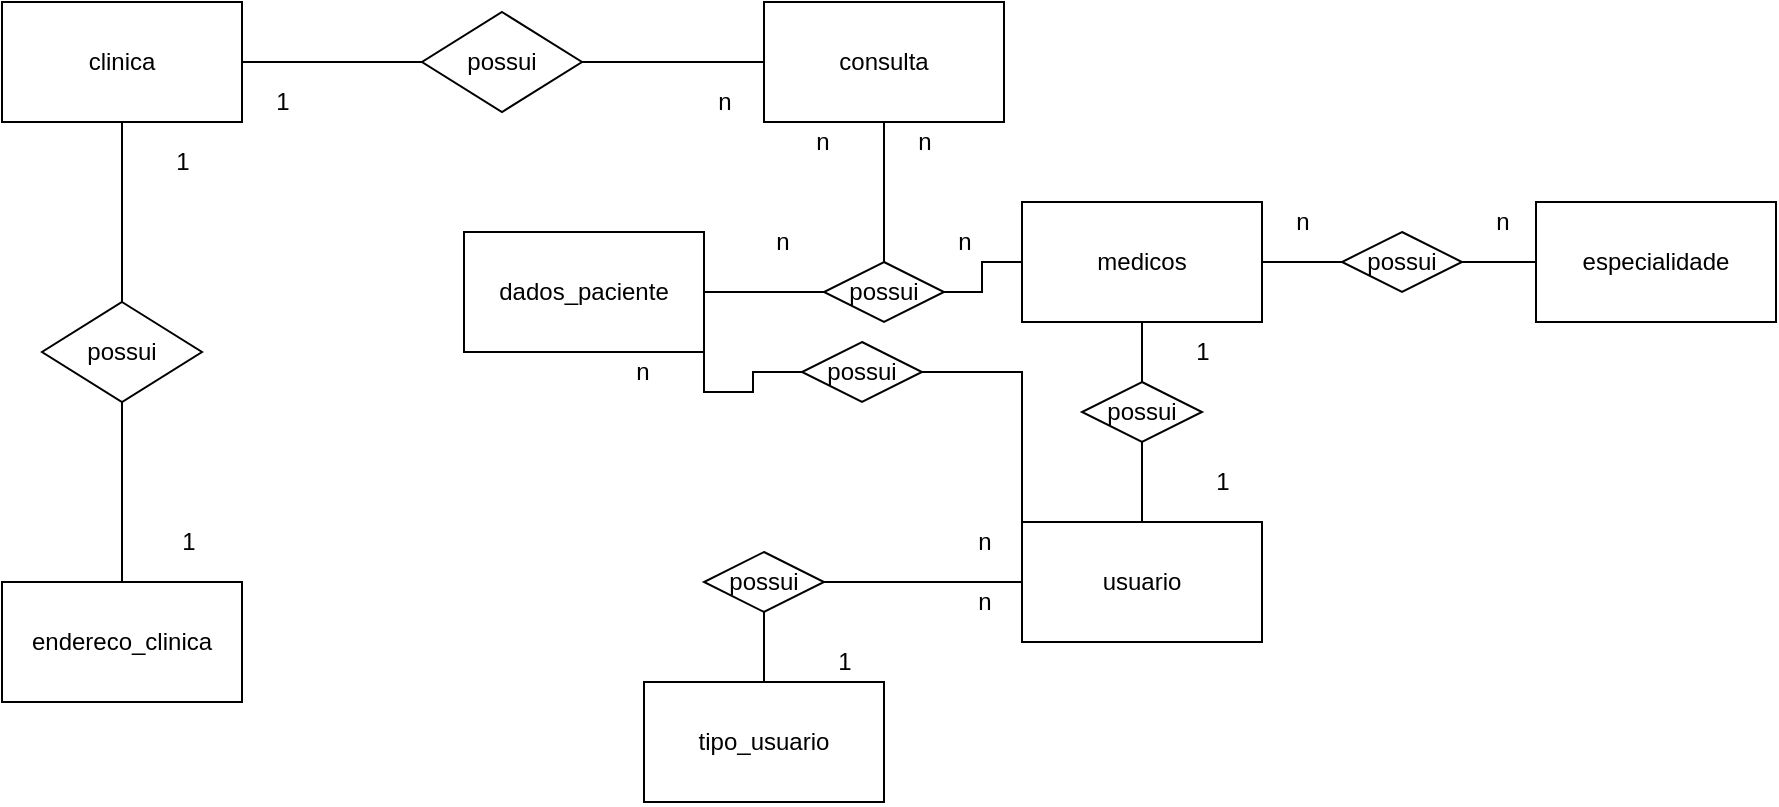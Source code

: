 <mxfile version="12.6.8" type="device" pages="2"><diagram id="ANje3iXSSZbqoFt9beRc" name="Page-1"><mxGraphModel dx="1038" dy="548" grid="1" gridSize="10" guides="1" tooltips="1" connect="1" arrows="1" fold="1" page="1" pageScale="1" pageWidth="827" pageHeight="1169" math="0" shadow="0"><root><mxCell id="0"/><mxCell id="1" parent="0"/><mxCell id="sV-iOutO_cahNi_La0sE-1" value="usuario" style="rounded=0;whiteSpace=wrap;html=1;" parent="1" vertex="1"><mxGeometry x="570" y="510" width="120" height="60" as="geometry"/></mxCell><mxCell id="Dw7dezD0X7GdFSb4E3kA-1" value="" style="edgeStyle=orthogonalEdgeStyle;rounded=0;orthogonalLoop=1;jettySize=auto;html=1;endArrow=none;endFill=0;" parent="1" source="9TJQ1azewDDnGuYvtIfd-1" target="sV-iOutO_cahNi_La0sE-69" edge="1"><mxGeometry relative="1" as="geometry"/></mxCell><mxCell id="9TJQ1azewDDnGuYvtIfd-1" value="dados_paciente" style="rounded=0;whiteSpace=wrap;html=1;" parent="1" vertex="1"><mxGeometry x="291" y="365" width="120" height="60" as="geometry"/></mxCell><mxCell id="sV-iOutO_cahNi_La0sE-2" value="tipo_usuario" style="rounded=0;whiteSpace=wrap;html=1;" parent="1" vertex="1"><mxGeometry x="381" y="590" width="120" height="60" as="geometry"/></mxCell><mxCell id="sV-iOutO_cahNi_La0sE-30" style="edgeStyle=orthogonalEdgeStyle;rounded=0;orthogonalLoop=1;jettySize=auto;html=1;endArrow=none;endFill=0;" parent="1" source="sV-iOutO_cahNi_La0sE-6" target="sV-iOutO_cahNi_La0sE-28" edge="1"><mxGeometry relative="1" as="geometry"/></mxCell><mxCell id="sV-iOutO_cahNi_La0sE-6" value="clinica" style="rounded=0;whiteSpace=wrap;html=1;" parent="1" vertex="1"><mxGeometry x="60" y="250" width="120" height="60" as="geometry"/></mxCell><mxCell id="sV-iOutO_cahNi_La0sE-7" value="consulta" style="rounded=0;whiteSpace=wrap;html=1;" parent="1" vertex="1"><mxGeometry x="441" y="250" width="120" height="60" as="geometry"/></mxCell><mxCell id="sV-iOutO_cahNi_La0sE-76" style="edgeStyle=orthogonalEdgeStyle;rounded=0;orthogonalLoop=1;jettySize=auto;html=1;entryX=0.5;entryY=1;entryDx=0;entryDy=0;endArrow=none;endFill=0;" parent="1" source="sV-iOutO_cahNi_La0sE-8" target="sV-iOutO_cahNi_La0sE-28" edge="1"><mxGeometry relative="1" as="geometry"/></mxCell><mxCell id="sV-iOutO_cahNi_La0sE-8" value="endereco_clinica" style="rounded=0;whiteSpace=wrap;html=1;" parent="1" vertex="1"><mxGeometry x="60" y="540" width="120" height="60" as="geometry"/></mxCell><mxCell id="sV-iOutO_cahNi_La0sE-10" value="" style="edgeStyle=orthogonalEdgeStyle;rounded=0;orthogonalLoop=1;jettySize=auto;html=1;endArrow=none;endFill=0;" parent="1" source="sV-iOutO_cahNi_La0sE-9" target="sV-iOutO_cahNi_La0sE-2" edge="1"><mxGeometry relative="1" as="geometry"/></mxCell><mxCell id="p_1JApy5RbsXrWV5zLok-6" style="edgeStyle=orthogonalEdgeStyle;rounded=0;orthogonalLoop=1;jettySize=auto;html=1;entryX=0;entryY=0.5;entryDx=0;entryDy=0;endArrow=none;endFill=0;" parent="1" source="sV-iOutO_cahNi_La0sE-9" target="sV-iOutO_cahNi_La0sE-1" edge="1"><mxGeometry relative="1" as="geometry"/></mxCell><mxCell id="sV-iOutO_cahNi_La0sE-9" value="possui" style="rhombus;whiteSpace=wrap;html=1;" parent="1" vertex="1"><mxGeometry x="411" y="525" width="60" height="30" as="geometry"/></mxCell><mxCell id="sV-iOutO_cahNi_La0sE-26" value="" style="edgeStyle=orthogonalEdgeStyle;rounded=0;orthogonalLoop=1;jettySize=auto;html=1;endArrow=none;endFill=0;" parent="1" source="sV-iOutO_cahNi_La0sE-25" target="sV-iOutO_cahNi_La0sE-6" edge="1"><mxGeometry relative="1" as="geometry"/></mxCell><mxCell id="sV-iOutO_cahNi_La0sE-72" style="edgeStyle=orthogonalEdgeStyle;rounded=0;orthogonalLoop=1;jettySize=auto;html=1;endArrow=none;endFill=0;" parent="1" source="sV-iOutO_cahNi_La0sE-25" target="sV-iOutO_cahNi_La0sE-7" edge="1"><mxGeometry relative="1" as="geometry"/></mxCell><mxCell id="sV-iOutO_cahNi_La0sE-25" value="possui" style="rhombus;whiteSpace=wrap;html=1;" parent="1" vertex="1"><mxGeometry x="270" y="255" width="80" height="50" as="geometry"/></mxCell><mxCell id="sV-iOutO_cahNi_La0sE-28" value="possui" style="rhombus;whiteSpace=wrap;html=1;" parent="1" vertex="1"><mxGeometry x="80" y="400" width="80" height="50" as="geometry"/></mxCell><mxCell id="sV-iOutO_cahNi_La0sE-33" style="edgeStyle=orthogonalEdgeStyle;rounded=0;orthogonalLoop=1;jettySize=auto;html=1;exitX=0;exitY=1;exitDx=0;exitDy=0;entryX=0.137;entryY=0.997;entryDx=0;entryDy=0;entryPerimeter=0;endArrow=none;endFill=0;" parent="1" source="sV-iOutO_cahNi_La0sE-2" target="sV-iOutO_cahNi_La0sE-2" edge="1"><mxGeometry relative="1" as="geometry"/></mxCell><mxCell id="p_1JApy5RbsXrWV5zLok-2" style="edgeStyle=orthogonalEdgeStyle;rounded=0;orthogonalLoop=1;jettySize=auto;html=1;endArrow=none;endFill=0;" parent="1" source="sV-iOutO_cahNi_La0sE-43" target="sV-iOutO_cahNi_La0sE-69" edge="1"><mxGeometry relative="1" as="geometry"/></mxCell><mxCell id="sV-iOutO_cahNi_La0sE-43" value="medicos" style="rounded=0;whiteSpace=wrap;html=1;" parent="1" vertex="1"><mxGeometry x="570" y="350" width="120" height="60" as="geometry"/></mxCell><mxCell id="sV-iOutO_cahNi_La0sE-71" style="edgeStyle=orthogonalEdgeStyle;rounded=0;orthogonalLoop=1;jettySize=auto;html=1;endArrow=none;endFill=0;" parent="1" source="sV-iOutO_cahNi_La0sE-69" target="sV-iOutO_cahNi_La0sE-7" edge="1"><mxGeometry relative="1" as="geometry"/></mxCell><mxCell id="sV-iOutO_cahNi_La0sE-69" value="possui" style="rhombus;whiteSpace=wrap;html=1;" parent="1" vertex="1"><mxGeometry x="471" y="380" width="60" height="30" as="geometry"/></mxCell><mxCell id="p_1JApy5RbsXrWV5zLok-4" value="" style="edgeStyle=orthogonalEdgeStyle;rounded=0;orthogonalLoop=1;jettySize=auto;html=1;endArrow=none;endFill=0;" parent="1" source="p_1JApy5RbsXrWV5zLok-3" target="sV-iOutO_cahNi_La0sE-43" edge="1"><mxGeometry relative="1" as="geometry"/></mxCell><mxCell id="p_1JApy5RbsXrWV5zLok-5" style="edgeStyle=orthogonalEdgeStyle;rounded=0;orthogonalLoop=1;jettySize=auto;html=1;endArrow=none;endFill=0;" parent="1" source="p_1JApy5RbsXrWV5zLok-3" target="sV-iOutO_cahNi_La0sE-1" edge="1"><mxGeometry relative="1" as="geometry"/></mxCell><mxCell id="p_1JApy5RbsXrWV5zLok-3" value="possui" style="rhombus;whiteSpace=wrap;html=1;" parent="1" vertex="1"><mxGeometry x="600" y="440" width="60" height="30" as="geometry"/></mxCell><mxCell id="p_1JApy5RbsXrWV5zLok-7" value="especialidade" style="rounded=0;whiteSpace=wrap;html=1;" parent="1" vertex="1"><mxGeometry x="827" y="350" width="120" height="60" as="geometry"/></mxCell><mxCell id="p_1JApy5RbsXrWV5zLok-10" style="edgeStyle=orthogonalEdgeStyle;rounded=0;orthogonalLoop=1;jettySize=auto;html=1;endArrow=none;endFill=0;" parent="1" source="p_1JApy5RbsXrWV5zLok-9" target="p_1JApy5RbsXrWV5zLok-7" edge="1"><mxGeometry relative="1" as="geometry"/></mxCell><mxCell id="p_1JApy5RbsXrWV5zLok-11" style="edgeStyle=orthogonalEdgeStyle;rounded=0;orthogonalLoop=1;jettySize=auto;html=1;exitX=0;exitY=0.5;exitDx=0;exitDy=0;endArrow=none;endFill=0;" parent="1" source="p_1JApy5RbsXrWV5zLok-9" target="sV-iOutO_cahNi_La0sE-43" edge="1"><mxGeometry relative="1" as="geometry"/></mxCell><mxCell id="p_1JApy5RbsXrWV5zLok-9" value="possui" style="rhombus;whiteSpace=wrap;html=1;" parent="1" vertex="1"><mxGeometry x="730" y="365" width="60" height="30" as="geometry"/></mxCell><mxCell id="p_1JApy5RbsXrWV5zLok-12" value="1" style="text;html=1;align=center;verticalAlign=middle;resizable=0;points=[];autosize=1;" parent="1" vertex="1"><mxGeometry x="140" y="320" width="20" height="20" as="geometry"/></mxCell><mxCell id="p_1JApy5RbsXrWV5zLok-13" value="1" style="text;html=1;align=center;verticalAlign=middle;resizable=0;points=[];autosize=1;" parent="1" vertex="1"><mxGeometry x="143" y="510" width="20" height="20" as="geometry"/></mxCell><mxCell id="p_1JApy5RbsXrWV5zLok-14" value="1" style="text;html=1;align=center;verticalAlign=middle;resizable=0;points=[];autosize=1;" parent="1" vertex="1"><mxGeometry x="190" y="290" width="20" height="20" as="geometry"/></mxCell><mxCell id="p_1JApy5RbsXrWV5zLok-15" value="n" style="text;html=1;align=center;verticalAlign=middle;resizable=0;points=[];autosize=1;" parent="1" vertex="1"><mxGeometry x="411" y="290" width="20" height="20" as="geometry"/></mxCell><mxCell id="p_1JApy5RbsXrWV5zLok-16" value="n" style="text;html=1;align=center;verticalAlign=middle;resizable=0;points=[];autosize=1;" parent="1" vertex="1"><mxGeometry x="511" y="310" width="20" height="20" as="geometry"/></mxCell><mxCell id="p_1JApy5RbsXrWV5zLok-17" value="n" style="text;html=1;align=center;verticalAlign=middle;resizable=0;points=[];autosize=1;" parent="1" vertex="1"><mxGeometry x="531" y="360" width="20" height="20" as="geometry"/></mxCell><mxCell id="p_1JApy5RbsXrWV5zLok-18" value="n" style="text;html=1;align=center;verticalAlign=middle;resizable=0;points=[];autosize=1;" parent="1" vertex="1"><mxGeometry x="700" y="350" width="20" height="20" as="geometry"/></mxCell><mxCell id="p_1JApy5RbsXrWV5zLok-19" value="n" style="text;html=1;align=center;verticalAlign=middle;resizable=0;points=[];autosize=1;" parent="1" vertex="1"><mxGeometry x="800" y="350" width="20" height="20" as="geometry"/></mxCell><mxCell id="p_1JApy5RbsXrWV5zLok-21" value="1" style="text;html=1;align=center;verticalAlign=middle;resizable=0;points=[];autosize=1;" parent="1" vertex="1"><mxGeometry x="650" y="415" width="20" height="20" as="geometry"/></mxCell><mxCell id="p_1JApy5RbsXrWV5zLok-22" value="1" style="text;html=1;align=center;verticalAlign=middle;resizable=0;points=[];autosize=1;" parent="1" vertex="1"><mxGeometry x="660" y="480" width="20" height="20" as="geometry"/></mxCell><mxCell id="p_1JApy5RbsXrWV5zLok-23" value="n" style="text;html=1;align=center;verticalAlign=middle;resizable=0;points=[];autosize=1;" parent="1" vertex="1"><mxGeometry x="541" y="540" width="20" height="20" as="geometry"/></mxCell><mxCell id="p_1JApy5RbsXrWV5zLok-24" value="1" style="text;html=1;align=center;verticalAlign=middle;resizable=0;points=[];autosize=1;" parent="1" vertex="1"><mxGeometry x="471" y="570" width="20" height="20" as="geometry"/></mxCell><mxCell id="9TJQ1azewDDnGuYvtIfd-10" value="n" style="text;html=1;align=center;verticalAlign=middle;resizable=0;points=[];autosize=1;" parent="1" vertex="1"><mxGeometry x="460" y="310" width="20" height="20" as="geometry"/></mxCell><mxCell id="9TJQ1azewDDnGuYvtIfd-11" value="n" style="text;html=1;align=center;verticalAlign=middle;resizable=0;points=[];autosize=1;" parent="1" vertex="1"><mxGeometry x="440" y="360" width="20" height="20" as="geometry"/></mxCell><mxCell id="Dw7dezD0X7GdFSb4E3kA-3" style="edgeStyle=orthogonalEdgeStyle;rounded=0;orthogonalLoop=1;jettySize=auto;html=1;exitX=1;exitY=0.5;exitDx=0;exitDy=0;entryX=0;entryY=0;entryDx=0;entryDy=0;endArrow=none;endFill=0;" parent="1" source="Dw7dezD0X7GdFSb4E3kA-2" target="sV-iOutO_cahNi_La0sE-1" edge="1"><mxGeometry relative="1" as="geometry"/></mxCell><mxCell id="Dw7dezD0X7GdFSb4E3kA-4" style="edgeStyle=orthogonalEdgeStyle;rounded=0;orthogonalLoop=1;jettySize=auto;html=1;exitX=0;exitY=0.5;exitDx=0;exitDy=0;entryX=1;entryY=1;entryDx=0;entryDy=0;endArrow=none;endFill=0;" parent="1" source="Dw7dezD0X7GdFSb4E3kA-2" target="9TJQ1azewDDnGuYvtIfd-1" edge="1"><mxGeometry relative="1" as="geometry"/></mxCell><mxCell id="Dw7dezD0X7GdFSb4E3kA-2" value="possui" style="rhombus;whiteSpace=wrap;html=1;" parent="1" vertex="1"><mxGeometry x="460" y="420" width="60" height="30" as="geometry"/></mxCell><mxCell id="Dw7dezD0X7GdFSb4E3kA-6" value="n" style="text;html=1;align=center;verticalAlign=middle;resizable=0;points=[];autosize=1;" parent="1" vertex="1"><mxGeometry x="370" y="425" width="20" height="20" as="geometry"/></mxCell><mxCell id="Dw7dezD0X7GdFSb4E3kA-9" value="n" style="text;html=1;align=center;verticalAlign=middle;resizable=0;points=[];autosize=1;" parent="1" vertex="1"><mxGeometry x="541" y="510" width="20" height="20" as="geometry"/></mxCell></root></mxGraphModel></diagram><diagram id="odzlOrdQjTN7NqwDia2v" name="Page-2"><mxGraphModel dx="1865" dy="548" grid="1" gridSize="10" guides="1" tooltips="1" connect="1" arrows="1" fold="1" page="1" pageScale="1" pageWidth="827" pageHeight="1169" math="0" shadow="0"><root><mxCell id="4aq8C48bhC6nAnb7CyJq-0"/><mxCell id="4aq8C48bhC6nAnb7CyJq-1" parent="4aq8C48bhC6nAnb7CyJq-0"/><mxCell id="4aq8C48bhC6nAnb7CyJq-2" value="tipo_usuario" style="swimlane;fontStyle=0;childLayout=stackLayout;horizontal=1;startSize=26;fillColor=#e0e0e0;horizontalStack=0;resizeParent=1;resizeParentMax=0;resizeLast=0;collapsible=1;marginBottom=0;swimlaneFillColor=#ffffff;align=center;fontSize=14;" parent="4aq8C48bhC6nAnb7CyJq-1" vertex="1"><mxGeometry x="350" y="470" width="160" height="92" as="geometry"/></mxCell><mxCell id="4aq8C48bhC6nAnb7CyJq-3" value="id_tipo_usuario" style="shape=partialRectangle;top=0;left=0;right=0;bottom=1;align=left;verticalAlign=middle;fillColor=none;spacingLeft=34;spacingRight=4;overflow=hidden;rotatable=0;points=[[0,0.5],[1,0.5]];portConstraint=eastwest;dropTarget=0;fontStyle=5;fontSize=12;" parent="4aq8C48bhC6nAnb7CyJq-2" vertex="1"><mxGeometry y="26" width="160" height="30" as="geometry"/></mxCell><mxCell id="4aq8C48bhC6nAnb7CyJq-4" value="PK" style="shape=partialRectangle;top=0;left=0;bottom=0;fillColor=none;align=left;verticalAlign=middle;spacingLeft=4;spacingRight=4;overflow=hidden;rotatable=0;points=[];portConstraint=eastwest;part=1;fontSize=12;" parent="4aq8C48bhC6nAnb7CyJq-3" vertex="1" connectable="0"><mxGeometry width="30" height="30" as="geometry"/></mxCell><mxCell id="4aq8C48bhC6nAnb7CyJq-9" value="tipo" style="shape=partialRectangle;top=0;left=0;right=0;bottom=0;align=left;verticalAlign=top;fillColor=none;spacingLeft=34;spacingRight=4;overflow=hidden;rotatable=0;points=[[0,0.5],[1,0.5]];portConstraint=eastwest;dropTarget=0;fontSize=12;" parent="4aq8C48bhC6nAnb7CyJq-2" vertex="1"><mxGeometry y="56" width="160" height="26" as="geometry"/></mxCell><mxCell id="4aq8C48bhC6nAnb7CyJq-10" value="" style="shape=partialRectangle;top=0;left=0;bottom=0;fillColor=none;align=left;verticalAlign=top;spacingLeft=4;spacingRight=4;overflow=hidden;rotatable=0;points=[];portConstraint=eastwest;part=1;fontSize=12;" parent="4aq8C48bhC6nAnb7CyJq-9" vertex="1" connectable="0"><mxGeometry width="30" height="26" as="geometry"/></mxCell><mxCell id="4aq8C48bhC6nAnb7CyJq-11" value="" style="shape=partialRectangle;top=0;left=0;right=0;bottom=0;align=left;verticalAlign=top;fillColor=none;spacingLeft=34;spacingRight=4;overflow=hidden;rotatable=0;points=[[0,0.5],[1,0.5]];portConstraint=eastwest;dropTarget=0;fontSize=12;" parent="4aq8C48bhC6nAnb7CyJq-2" vertex="1"><mxGeometry y="82" width="160" height="10" as="geometry"/></mxCell><mxCell id="4aq8C48bhC6nAnb7CyJq-12" value="" style="shape=partialRectangle;top=0;left=0;bottom=0;fillColor=none;align=left;verticalAlign=top;spacingLeft=4;spacingRight=4;overflow=hidden;rotatable=0;points=[];portConstraint=eastwest;part=1;fontSize=12;" parent="4aq8C48bhC6nAnb7CyJq-11" vertex="1" connectable="0"><mxGeometry width="30" height="10" as="geometry"/></mxCell><mxCell id="4aq8C48bhC6nAnb7CyJq-13" value="endereco_clinica" style="swimlane;fontStyle=0;childLayout=stackLayout;horizontal=1;startSize=26;fillColor=#e0e0e0;horizontalStack=0;resizeParent=1;resizeParentMax=0;resizeLast=0;collapsible=1;marginBottom=0;swimlaneFillColor=#ffffff;align=center;fontSize=14;" parent="4aq8C48bhC6nAnb7CyJq-1" vertex="1"><mxGeometry x="10" y="410" width="160" height="118" as="geometry"><mxRectangle x="350" y="380" width="140" height="26" as="alternateBounds"/></mxGeometry></mxCell><mxCell id="4aq8C48bhC6nAnb7CyJq-14" value="id_endereco_clinica" style="shape=partialRectangle;top=0;left=0;right=0;bottom=1;align=left;verticalAlign=middle;fillColor=none;spacingLeft=34;spacingRight=4;overflow=hidden;rotatable=0;points=[[0,0.5],[1,0.5]];portConstraint=eastwest;dropTarget=0;fontStyle=5;fontSize=12;" parent="4aq8C48bhC6nAnb7CyJq-13" vertex="1"><mxGeometry y="26" width="160" height="30" as="geometry"/></mxCell><mxCell id="4aq8C48bhC6nAnb7CyJq-15" value="PK" style="shape=partialRectangle;top=0;left=0;bottom=0;fillColor=none;align=left;verticalAlign=middle;spacingLeft=4;spacingRight=4;overflow=hidden;rotatable=0;points=[];portConstraint=eastwest;part=1;fontSize=12;" parent="4aq8C48bhC6nAnb7CyJq-14" vertex="1" connectable="0"><mxGeometry width="30" height="30" as="geometry"/></mxCell><mxCell id="4aq8C48bhC6nAnb7CyJq-16" value="endereco" style="shape=partialRectangle;top=0;left=0;right=0;bottom=0;align=left;verticalAlign=top;fillColor=none;spacingLeft=34;spacingRight=4;overflow=hidden;rotatable=0;points=[[0,0.5],[1,0.5]];portConstraint=eastwest;dropTarget=0;fontSize=12;" parent="4aq8C48bhC6nAnb7CyJq-13" vertex="1"><mxGeometry y="56" width="160" height="26" as="geometry"/></mxCell><mxCell id="4aq8C48bhC6nAnb7CyJq-17" value="" style="shape=partialRectangle;top=0;left=0;bottom=0;fillColor=none;align=left;verticalAlign=top;spacingLeft=4;spacingRight=4;overflow=hidden;rotatable=0;points=[];portConstraint=eastwest;part=1;fontSize=12;" parent="4aq8C48bhC6nAnb7CyJq-16" vertex="1" connectable="0"><mxGeometry width="30" height="26" as="geometry"/></mxCell><mxCell id="4aq8C48bhC6nAnb7CyJq-18" value="telefone" style="shape=partialRectangle;top=0;left=0;right=0;bottom=0;align=left;verticalAlign=top;fillColor=none;spacingLeft=34;spacingRight=4;overflow=hidden;rotatable=0;points=[[0,0.5],[1,0.5]];portConstraint=eastwest;dropTarget=0;fontSize=12;" parent="4aq8C48bhC6nAnb7CyJq-13" vertex="1"><mxGeometry y="82" width="160" height="26" as="geometry"/></mxCell><mxCell id="4aq8C48bhC6nAnb7CyJq-19" value="" style="shape=partialRectangle;top=0;left=0;bottom=0;fillColor=none;align=left;verticalAlign=top;spacingLeft=4;spacingRight=4;overflow=hidden;rotatable=0;points=[];portConstraint=eastwest;part=1;fontSize=12;" parent="4aq8C48bhC6nAnb7CyJq-18" vertex="1" connectable="0"><mxGeometry width="30" height="26" as="geometry"/></mxCell><mxCell id="4aq8C48bhC6nAnb7CyJq-22" value="" style="shape=partialRectangle;top=0;left=0;right=0;bottom=0;align=left;verticalAlign=top;fillColor=none;spacingLeft=34;spacingRight=4;overflow=hidden;rotatable=0;points=[[0,0.5],[1,0.5]];portConstraint=eastwest;dropTarget=0;fontSize=12;" parent="4aq8C48bhC6nAnb7CyJq-13" vertex="1"><mxGeometry y="108" width="160" height="10" as="geometry"/></mxCell><mxCell id="4aq8C48bhC6nAnb7CyJq-23" value="" style="shape=partialRectangle;top=0;left=0;bottom=0;fillColor=none;align=left;verticalAlign=top;spacingLeft=4;spacingRight=4;overflow=hidden;rotatable=0;points=[];portConstraint=eastwest;part=1;fontSize=12;" parent="4aq8C48bhC6nAnb7CyJq-22" vertex="1" connectable="0"><mxGeometry width="30" height="10" as="geometry"/></mxCell><mxCell id="4aq8C48bhC6nAnb7CyJq-39" value="usuario" style="swimlane;fontStyle=0;childLayout=stackLayout;horizontal=1;startSize=26;fillColor=#e0e0e0;horizontalStack=0;resizeParent=1;resizeParentMax=0;resizeLast=0;collapsible=1;marginBottom=0;swimlaneFillColor=#ffffff;align=center;fontSize=14;" parent="4aq8C48bhC6nAnb7CyJq-1" vertex="1"><mxGeometry x="615" y="522" width="160" height="216" as="geometry"/></mxCell><mxCell id="4aq8C48bhC6nAnb7CyJq-40" value="id_usuario" style="shape=partialRectangle;top=0;left=0;right=0;bottom=0;align=left;verticalAlign=middle;fillColor=none;spacingLeft=60;spacingRight=4;overflow=hidden;rotatable=0;points=[[0,0.5],[1,0.5]];portConstraint=eastwest;dropTarget=0;fontStyle=5;fontSize=12;" parent="4aq8C48bhC6nAnb7CyJq-39" vertex="1"><mxGeometry y="26" width="160" height="30" as="geometry"/></mxCell><mxCell id="4aq8C48bhC6nAnb7CyJq-41" value="PK,FK1" style="shape=partialRectangle;fontStyle=1;top=0;left=0;bottom=0;fillColor=none;align=left;verticalAlign=middle;spacingLeft=4;spacingRight=4;overflow=hidden;rotatable=0;points=[];portConstraint=eastwest;part=1;fontSize=12;" parent="4aq8C48bhC6nAnb7CyJq-40" vertex="1" connectable="0"><mxGeometry width="56" height="30" as="geometry"/></mxCell><mxCell id="4aq8C48bhC6nAnb7CyJq-42" value="id_tipo_usuario" style="shape=partialRectangle;top=0;left=0;right=0;bottom=1;align=left;verticalAlign=middle;fillColor=none;spacingLeft=60;spacingRight=4;overflow=hidden;rotatable=0;points=[[0,0.5],[1,0.5]];portConstraint=eastwest;dropTarget=0;fontStyle=5;fontSize=12;" parent="4aq8C48bhC6nAnb7CyJq-39" vertex="1"><mxGeometry y="56" width="160" height="30" as="geometry"/></mxCell><mxCell id="4aq8C48bhC6nAnb7CyJq-43" value="FK,FK2" style="shape=partialRectangle;fontStyle=1;top=0;left=0;bottom=0;fillColor=none;align=left;verticalAlign=middle;spacingLeft=4;spacingRight=4;overflow=hidden;rotatable=0;points=[];portConstraint=eastwest;part=1;fontSize=12;" parent="4aq8C48bhC6nAnb7CyJq-42" vertex="1" connectable="0"><mxGeometry width="56" height="30" as="geometry"/></mxCell><mxCell id="4aq8C48bhC6nAnb7CyJq-46" value="email" style="shape=partialRectangle;top=0;left=0;right=0;bottom=0;align=left;verticalAlign=top;fillColor=none;spacingLeft=60;spacingRight=4;overflow=hidden;rotatable=0;points=[[0,0.5],[1,0.5]];portConstraint=eastwest;dropTarget=0;fontSize=12;" parent="4aq8C48bhC6nAnb7CyJq-39" vertex="1"><mxGeometry y="86" width="160" height="26" as="geometry"/></mxCell><mxCell id="4aq8C48bhC6nAnb7CyJq-47" value="" style="shape=partialRectangle;top=0;left=0;bottom=0;fillColor=none;align=left;verticalAlign=top;spacingLeft=4;spacingRight=4;overflow=hidden;rotatable=0;points=[];portConstraint=eastwest;part=1;fontSize=12;" parent="4aq8C48bhC6nAnb7CyJq-46" vertex="1" connectable="0"><mxGeometry width="56" height="26" as="geometry"/></mxCell><mxCell id="4aq8C48bhC6nAnb7CyJq-48" value="senha" style="shape=partialRectangle;top=0;left=0;right=0;bottom=0;align=left;verticalAlign=top;fillColor=none;spacingLeft=60;spacingRight=4;overflow=hidden;rotatable=0;points=[[0,0.5],[1,0.5]];portConstraint=eastwest;dropTarget=0;fontSize=12;" parent="4aq8C48bhC6nAnb7CyJq-39" vertex="1"><mxGeometry y="112" width="160" height="26" as="geometry"/></mxCell><mxCell id="4aq8C48bhC6nAnb7CyJq-49" value="" style="shape=partialRectangle;top=0;left=0;bottom=0;fillColor=none;align=left;verticalAlign=top;spacingLeft=4;spacingRight=4;overflow=hidden;rotatable=0;points=[];portConstraint=eastwest;part=1;fontSize=12;" parent="4aq8C48bhC6nAnb7CyJq-48" vertex="1" connectable="0"><mxGeometry width="56" height="26" as="geometry"/></mxCell><mxCell id="4aq8C48bhC6nAnb7CyJq-50" value="data_nascimento" style="shape=partialRectangle;top=0;left=0;right=0;bottom=0;align=left;verticalAlign=top;fillColor=none;spacingLeft=60;spacingRight=4;overflow=hidden;rotatable=0;points=[[0,0.5],[1,0.5]];portConstraint=eastwest;dropTarget=0;fontSize=12;" parent="4aq8C48bhC6nAnb7CyJq-39" vertex="1"><mxGeometry y="138" width="160" height="26" as="geometry"/></mxCell><mxCell id="4aq8C48bhC6nAnb7CyJq-51" value="" style="shape=partialRectangle;top=0;left=0;bottom=0;fillColor=none;align=left;verticalAlign=top;spacingLeft=4;spacingRight=4;overflow=hidden;rotatable=0;points=[];portConstraint=eastwest;part=1;fontSize=12;" parent="4aq8C48bhC6nAnb7CyJq-50" vertex="1" connectable="0"><mxGeometry width="56" height="26" as="geometry"/></mxCell><mxCell id="4aq8C48bhC6nAnb7CyJq-52" value="telefone" style="shape=partialRectangle;top=0;left=0;right=0;bottom=0;align=left;verticalAlign=top;fillColor=none;spacingLeft=60;spacingRight=4;overflow=hidden;rotatable=0;points=[[0,0.5],[1,0.5]];portConstraint=eastwest;dropTarget=0;fontSize=12;" parent="4aq8C48bhC6nAnb7CyJq-39" vertex="1"><mxGeometry y="164" width="160" height="26" as="geometry"/></mxCell><mxCell id="4aq8C48bhC6nAnb7CyJq-53" value="" style="shape=partialRectangle;top=0;left=0;bottom=0;fillColor=none;align=left;verticalAlign=top;spacingLeft=4;spacingRight=4;overflow=hidden;rotatable=0;points=[];portConstraint=eastwest;part=1;fontSize=12;" parent="4aq8C48bhC6nAnb7CyJq-52" vertex="1" connectable="0"><mxGeometry width="56" height="26" as="geometry"/></mxCell><mxCell id="4aq8C48bhC6nAnb7CyJq-80" value="endereco" style="shape=partialRectangle;top=0;left=0;right=0;bottom=0;align=left;verticalAlign=top;fillColor=none;spacingLeft=60;spacingRight=4;overflow=hidden;rotatable=0;points=[[0,0.5],[1,0.5]];portConstraint=eastwest;dropTarget=0;fontSize=12;" parent="4aq8C48bhC6nAnb7CyJq-39" vertex="1"><mxGeometry y="190" width="160" height="26" as="geometry"/></mxCell><mxCell id="4aq8C48bhC6nAnb7CyJq-81" value="" style="shape=partialRectangle;top=0;left=0;bottom=0;fillColor=none;align=left;verticalAlign=top;spacingLeft=4;spacingRight=4;overflow=hidden;rotatable=0;points=[];portConstraint=eastwest;part=1;fontSize=12;" parent="4aq8C48bhC6nAnb7CyJq-80" vertex="1" connectable="0"><mxGeometry width="56" height="26" as="geometry"/></mxCell><mxCell id="4aq8C48bhC6nAnb7CyJq-82" value="clinica" style="swimlane;fontStyle=0;childLayout=stackLayout;horizontal=1;startSize=26;fillColor=#e0e0e0;horizontalStack=0;resizeParent=1;resizeParentMax=0;resizeLast=0;collapsible=1;marginBottom=0;swimlaneFillColor=#ffffff;align=center;fontSize=14;" parent="4aq8C48bhC6nAnb7CyJq-1" vertex="1"><mxGeometry y="30" width="210" height="246" as="geometry"/></mxCell><mxCell id="4aq8C48bhC6nAnb7CyJq-83" value="id_clinica" style="shape=partialRectangle;top=0;left=0;right=0;bottom=0;align=left;verticalAlign=middle;fillColor=none;spacingLeft=60;spacingRight=4;overflow=hidden;rotatable=0;points=[[0,0.5],[1,0.5]];portConstraint=eastwest;dropTarget=0;fontStyle=5;fontSize=12;" parent="4aq8C48bhC6nAnb7CyJq-82" vertex="1"><mxGeometry y="26" width="210" height="30" as="geometry"/></mxCell><mxCell id="4aq8C48bhC6nAnb7CyJq-84" value="PK,FK1" style="shape=partialRectangle;fontStyle=1;top=0;left=0;bottom=0;fillColor=none;align=left;verticalAlign=middle;spacingLeft=4;spacingRight=4;overflow=hidden;rotatable=0;points=[];portConstraint=eastwest;part=1;fontSize=12;" parent="4aq8C48bhC6nAnb7CyJq-83" vertex="1" connectable="0"><mxGeometry width="56" height="30" as="geometry"/></mxCell><mxCell id="4aq8C48bhC6nAnb7CyJq-85" value="id_consulta" style="shape=partialRectangle;top=0;left=0;right=0;bottom=1;align=left;verticalAlign=middle;fillColor=none;spacingLeft=60;spacingRight=4;overflow=hidden;rotatable=0;points=[[0,0.5],[1,0.5]];portConstraint=eastwest;dropTarget=0;fontStyle=5;fontSize=12;" parent="4aq8C48bhC6nAnb7CyJq-82" vertex="1"><mxGeometry y="56" width="210" height="30" as="geometry"/></mxCell><mxCell id="4aq8C48bhC6nAnb7CyJq-86" value="FK,FK2" style="shape=partialRectangle;fontStyle=1;top=0;left=0;bottom=0;fillColor=none;align=left;verticalAlign=middle;spacingLeft=4;spacingRight=4;overflow=hidden;rotatable=0;points=[];portConstraint=eastwest;part=1;fontSize=12;" parent="4aq8C48bhC6nAnb7CyJq-85" vertex="1" connectable="0"><mxGeometry width="56" height="30" as="geometry"/></mxCell><mxCell id="4aq8C48bhC6nAnb7CyJq-89" value="id_endereco_clinica" style="shape=partialRectangle;top=0;left=0;right=0;bottom=1;align=left;verticalAlign=middle;fillColor=none;spacingLeft=60;spacingRight=4;overflow=hidden;rotatable=0;points=[[0,0.5],[1,0.5]];portConstraint=eastwest;dropTarget=0;fontStyle=5;fontSize=12;" parent="4aq8C48bhC6nAnb7CyJq-82" vertex="1"><mxGeometry y="86" width="210" height="30" as="geometry"/></mxCell><mxCell id="4aq8C48bhC6nAnb7CyJq-90" value="FK,FK2" style="shape=partialRectangle;fontStyle=1;top=0;left=0;bottom=0;fillColor=none;align=left;verticalAlign=middle;spacingLeft=4;spacingRight=4;overflow=hidden;rotatable=0;points=[];portConstraint=eastwest;part=1;fontSize=12;" parent="4aq8C48bhC6nAnb7CyJq-89" vertex="1" connectable="0"><mxGeometry width="56" height="30" as="geometry"/></mxCell><mxCell id="4aq8C48bhC6nAnb7CyJq-93" value="cnpj" style="shape=partialRectangle;top=0;left=0;right=0;bottom=0;align=left;verticalAlign=top;fillColor=none;spacingLeft=60;spacingRight=4;overflow=hidden;rotatable=0;points=[[0,0.5],[1,0.5]];portConstraint=eastwest;dropTarget=0;fontSize=12;" parent="4aq8C48bhC6nAnb7CyJq-82" vertex="1"><mxGeometry y="116" width="210" height="26" as="geometry"/></mxCell><mxCell id="4aq8C48bhC6nAnb7CyJq-94" value="" style="shape=partialRectangle;top=0;left=0;bottom=0;fillColor=none;align=left;verticalAlign=top;spacingLeft=4;spacingRight=4;overflow=hidden;rotatable=0;points=[];portConstraint=eastwest;part=1;fontSize=12;" parent="4aq8C48bhC6nAnb7CyJq-93" vertex="1" connectable="0"><mxGeometry width="56" height="26" as="geometry"/></mxCell><mxCell id="4aq8C48bhC6nAnb7CyJq-95" value="razao_social" style="shape=partialRectangle;top=0;left=0;right=0;bottom=0;align=left;verticalAlign=top;fillColor=none;spacingLeft=60;spacingRight=4;overflow=hidden;rotatable=0;points=[[0,0.5],[1,0.5]];portConstraint=eastwest;dropTarget=0;fontSize=12;" parent="4aq8C48bhC6nAnb7CyJq-82" vertex="1"><mxGeometry y="142" width="210" height="26" as="geometry"/></mxCell><mxCell id="4aq8C48bhC6nAnb7CyJq-96" value="" style="shape=partialRectangle;top=0;left=0;bottom=0;fillColor=none;align=left;verticalAlign=top;spacingLeft=4;spacingRight=4;overflow=hidden;rotatable=0;points=[];portConstraint=eastwest;part=1;fontSize=12;" parent="4aq8C48bhC6nAnb7CyJq-95" vertex="1" connectable="0"><mxGeometry width="56" height="26" as="geometry"/></mxCell><mxCell id="4aq8C48bhC6nAnb7CyJq-97" value="nome_fantasia" style="shape=partialRectangle;top=0;left=0;right=0;bottom=0;align=left;verticalAlign=top;fillColor=none;spacingLeft=60;spacingRight=4;overflow=hidden;rotatable=0;points=[[0,0.5],[1,0.5]];portConstraint=eastwest;dropTarget=0;fontSize=12;" parent="4aq8C48bhC6nAnb7CyJq-82" vertex="1"><mxGeometry y="168" width="210" height="26" as="geometry"/></mxCell><mxCell id="4aq8C48bhC6nAnb7CyJq-98" value="" style="shape=partialRectangle;top=0;left=0;bottom=0;fillColor=none;align=left;verticalAlign=top;spacingLeft=4;spacingRight=4;overflow=hidden;rotatable=0;points=[];portConstraint=eastwest;part=1;fontSize=12;" parent="4aq8C48bhC6nAnb7CyJq-97" vertex="1" connectable="0"><mxGeometry width="56" height="26" as="geometry"/></mxCell><mxCell id="4aq8C48bhC6nAnb7CyJq-99" value="horario_abre" style="shape=partialRectangle;top=0;left=0;right=0;bottom=0;align=left;verticalAlign=top;fillColor=none;spacingLeft=60;spacingRight=4;overflow=hidden;rotatable=0;points=[[0,0.5],[1,0.5]];portConstraint=eastwest;dropTarget=0;fontSize=12;" parent="4aq8C48bhC6nAnb7CyJq-82" vertex="1"><mxGeometry y="194" width="210" height="26" as="geometry"/></mxCell><mxCell id="4aq8C48bhC6nAnb7CyJq-100" value="" style="shape=partialRectangle;top=0;left=0;bottom=0;fillColor=none;align=left;verticalAlign=top;spacingLeft=4;spacingRight=4;overflow=hidden;rotatable=0;points=[];portConstraint=eastwest;part=1;fontSize=12;" parent="4aq8C48bhC6nAnb7CyJq-99" vertex="1" connectable="0"><mxGeometry width="56" height="26" as="geometry"/></mxCell><mxCell id="w94Aok9x0A1av_BXNMAF-10" value="horario_fecha" style="shape=partialRectangle;top=0;left=0;right=0;bottom=0;align=left;verticalAlign=top;fillColor=none;spacingLeft=60;spacingRight=4;overflow=hidden;rotatable=0;points=[[0,0.5],[1,0.5]];portConstraint=eastwest;dropTarget=0;fontSize=12;" vertex="1" parent="4aq8C48bhC6nAnb7CyJq-82"><mxGeometry y="220" width="210" height="26" as="geometry"/></mxCell><mxCell id="w94Aok9x0A1av_BXNMAF-11" value="" style="shape=partialRectangle;top=0;left=0;bottom=0;fillColor=none;align=left;verticalAlign=top;spacingLeft=4;spacingRight=4;overflow=hidden;rotatable=0;points=[];portConstraint=eastwest;part=1;fontSize=12;" vertex="1" connectable="0" parent="w94Aok9x0A1av_BXNMAF-10"><mxGeometry width="56" height="26" as="geometry"/></mxCell><mxCell id="4aq8C48bhC6nAnb7CyJq-105" value="consulta" style="swimlane;fontStyle=0;childLayout=stackLayout;horizontal=1;startSize=26;fillColor=#e0e0e0;horizontalStack=0;resizeParent=1;resizeParentMax=0;resizeLast=0;collapsible=1;marginBottom=0;swimlaneFillColor=#ffffff;align=center;fontSize=14;" parent="4aq8C48bhC6nAnb7CyJq-1" vertex="1"><mxGeometry x="320" y="2" width="190" height="224" as="geometry"/></mxCell><mxCell id="4aq8C48bhC6nAnb7CyJq-106" value="id_consulta" style="shape=partialRectangle;top=0;left=0;right=0;bottom=0;align=left;verticalAlign=middle;fillColor=none;spacingLeft=60;spacingRight=4;overflow=hidden;rotatable=0;points=[[0,0.5],[1,0.5]];portConstraint=eastwest;dropTarget=0;fontStyle=5;fontSize=12;" parent="4aq8C48bhC6nAnb7CyJq-105" vertex="1"><mxGeometry y="26" width="190" height="30" as="geometry"/></mxCell><mxCell id="4aq8C48bhC6nAnb7CyJq-107" value="PK,FK1" style="shape=partialRectangle;fontStyle=1;top=0;left=0;bottom=0;fillColor=none;align=left;verticalAlign=middle;spacingLeft=4;spacingRight=4;overflow=hidden;rotatable=0;points=[];portConstraint=eastwest;part=1;fontSize=12;" parent="4aq8C48bhC6nAnb7CyJq-106" vertex="1" connectable="0"><mxGeometry width="56" height="30" as="geometry"/></mxCell><mxCell id="4aq8C48bhC6nAnb7CyJq-108" value="id_dados_medico" style="shape=partialRectangle;top=0;left=0;right=0;bottom=1;align=left;verticalAlign=middle;fillColor=none;spacingLeft=60;spacingRight=4;overflow=hidden;rotatable=0;points=[[0,0.5],[1,0.5]];portConstraint=eastwest;dropTarget=0;fontStyle=5;fontSize=12;" parent="4aq8C48bhC6nAnb7CyJq-105" vertex="1"><mxGeometry y="56" width="190" height="30" as="geometry"/></mxCell><mxCell id="4aq8C48bhC6nAnb7CyJq-109" value="FK,FK2" style="shape=partialRectangle;fontStyle=1;top=0;left=0;bottom=0;fillColor=none;align=left;verticalAlign=middle;spacingLeft=4;spacingRight=4;overflow=hidden;rotatable=0;points=[];portConstraint=eastwest;part=1;fontSize=12;" parent="4aq8C48bhC6nAnb7CyJq-108" vertex="1" connectable="0"><mxGeometry width="56" height="30" as="geometry"/></mxCell><mxCell id="YnBXAKko4krye1fzFN-G-28" value="id_dados_paciente" style="shape=partialRectangle;top=0;left=0;right=0;bottom=1;align=left;verticalAlign=middle;fillColor=none;spacingLeft=60;spacingRight=4;overflow=hidden;rotatable=0;points=[[0,0.5],[1,0.5]];portConstraint=eastwest;dropTarget=0;fontStyle=5;fontSize=12;" parent="4aq8C48bhC6nAnb7CyJq-105" vertex="1"><mxGeometry y="86" width="190" height="30" as="geometry"/></mxCell><mxCell id="YnBXAKko4krye1fzFN-G-29" value="FK,FK2" style="shape=partialRectangle;fontStyle=1;top=0;left=0;bottom=0;fillColor=none;align=left;verticalAlign=middle;spacingLeft=4;spacingRight=4;overflow=hidden;rotatable=0;points=[];portConstraint=eastwest;part=1;fontSize=12;" parent="YnBXAKko4krye1fzFN-G-28" vertex="1" connectable="0"><mxGeometry width="56" height="30" as="geometry"/></mxCell><mxCell id="w94Aok9x0A1av_BXNMAF-8" value="id_endereco_clinica" style="shape=partialRectangle;top=0;left=0;right=0;bottom=1;align=left;verticalAlign=middle;fillColor=none;spacingLeft=60;spacingRight=4;overflow=hidden;rotatable=0;points=[[0,0.5],[1,0.5]];portConstraint=eastwest;dropTarget=0;fontStyle=5;fontSize=12;" vertex="1" parent="4aq8C48bhC6nAnb7CyJq-105"><mxGeometry y="116" width="190" height="30" as="geometry"/></mxCell><mxCell id="w94Aok9x0A1av_BXNMAF-9" value="FK,FK2" style="shape=partialRectangle;fontStyle=1;top=0;left=0;bottom=0;fillColor=none;align=left;verticalAlign=middle;spacingLeft=4;spacingRight=4;overflow=hidden;rotatable=0;points=[];portConstraint=eastwest;part=1;fontSize=12;" vertex="1" connectable="0" parent="w94Aok9x0A1av_BXNMAF-8"><mxGeometry width="56" height="30" as="geometry"/></mxCell><mxCell id="4aq8C48bhC6nAnb7CyJq-110" value="situacao" style="shape=partialRectangle;top=0;left=0;right=0;bottom=0;align=left;verticalAlign=top;fillColor=none;spacingLeft=60;spacingRight=4;overflow=hidden;rotatable=0;points=[[0,0.5],[1,0.5]];portConstraint=eastwest;dropTarget=0;fontSize=12;" parent="4aq8C48bhC6nAnb7CyJq-105" vertex="1"><mxGeometry y="146" width="190" height="26" as="geometry"/></mxCell><mxCell id="4aq8C48bhC6nAnb7CyJq-111" value="" style="shape=partialRectangle;top=0;left=0;bottom=0;fillColor=none;align=left;verticalAlign=top;spacingLeft=4;spacingRight=4;overflow=hidden;rotatable=0;points=[];portConstraint=eastwest;part=1;fontSize=12;" parent="4aq8C48bhC6nAnb7CyJq-110" vertex="1" connectable="0"><mxGeometry width="56" height="26" as="geometry"/></mxCell><mxCell id="4aq8C48bhC6nAnb7CyJq-114" value="data_consulta" style="shape=partialRectangle;top=0;left=0;right=0;bottom=0;align=left;verticalAlign=top;fillColor=none;spacingLeft=60;spacingRight=4;overflow=hidden;rotatable=0;points=[[0,0.5],[1,0.5]];portConstraint=eastwest;dropTarget=0;fontSize=12;" parent="4aq8C48bhC6nAnb7CyJq-105" vertex="1"><mxGeometry y="172" width="190" height="26" as="geometry"/></mxCell><mxCell id="4aq8C48bhC6nAnb7CyJq-115" value="" style="shape=partialRectangle;top=0;left=0;bottom=0;fillColor=none;align=left;verticalAlign=top;spacingLeft=4;spacingRight=4;overflow=hidden;rotatable=0;points=[];portConstraint=eastwest;part=1;fontSize=12;" parent="4aq8C48bhC6nAnb7CyJq-114" vertex="1" connectable="0"><mxGeometry width="56" height="26" as="geometry"/></mxCell><mxCell id="4aq8C48bhC6nAnb7CyJq-116" value="descricao" style="shape=partialRectangle;top=0;left=0;right=0;bottom=0;align=left;verticalAlign=top;fillColor=none;spacingLeft=60;spacingRight=4;overflow=hidden;rotatable=0;points=[[0,0.5],[1,0.5]];portConstraint=eastwest;dropTarget=0;fontSize=12;" parent="4aq8C48bhC6nAnb7CyJq-105" vertex="1"><mxGeometry y="198" width="190" height="26" as="geometry"/></mxCell><mxCell id="4aq8C48bhC6nAnb7CyJq-117" value="" style="shape=partialRectangle;top=0;left=0;bottom=0;fillColor=none;align=left;verticalAlign=top;spacingLeft=4;spacingRight=4;overflow=hidden;rotatable=0;points=[];portConstraint=eastwest;part=1;fontSize=12;" parent="4aq8C48bhC6nAnb7CyJq-116" vertex="1" connectable="0"><mxGeometry width="56" height="26" as="geometry"/></mxCell><mxCell id="4Xj-TxcVYcW0bO687bf5-0" value="" style="edgeStyle=entityRelationEdgeStyle;fontSize=12;html=1;endArrow=ERmandOne;startArrow=ERmandOne;" parent="4aq8C48bhC6nAnb7CyJq-1" source="4aq8C48bhC6nAnb7CyJq-89" target="4aq8C48bhC6nAnb7CyJq-14" edge="1"><mxGeometry width="100" height="100" relative="1" as="geometry"><mxPoint x="440" y="730" as="sourcePoint"/><mxPoint x="540" y="630" as="targetPoint"/></mxGeometry></mxCell><mxCell id="qYQjZ1ftbmxTpSeDU8Hg-0" value="" style="edgeStyle=entityRelationEdgeStyle;fontSize=12;html=1;endArrow=ERoneToMany;" parent="4aq8C48bhC6nAnb7CyJq-1" source="4aq8C48bhC6nAnb7CyJq-85" target="4aq8C48bhC6nAnb7CyJq-106" edge="1"><mxGeometry width="100" height="100" relative="1" as="geometry"><mxPoint x="70" y="590" as="sourcePoint"/><mxPoint x="170" y="490" as="targetPoint"/></mxGeometry></mxCell><mxCell id="XkuXkyeJgu2IUSXfQebU-0" value="" style="edgeStyle=entityRelationEdgeStyle;fontSize=12;html=1;endArrow=ERmany;startArrow=ERmany;" parent="4aq8C48bhC6nAnb7CyJq-1" source="4aq8C48bhC6nAnb7CyJq-108" target="xWFPpJ6bdzh1joCR4CHg-3" edge="1"><mxGeometry width="100" height="100" relative="1" as="geometry"><mxPoint x="530" y="470" as="sourcePoint"/><mxPoint x="510" y="310" as="targetPoint"/></mxGeometry></mxCell><mxCell id="tipXbyBKQWD9rG-uyfGR-0" value="especialidades" style="swimlane;fontStyle=0;childLayout=stackLayout;horizontal=1;startSize=26;fillColor=#e0e0e0;horizontalStack=0;resizeParent=1;resizeParentMax=0;resizeLast=0;collapsible=1;marginBottom=0;swimlaneFillColor=#ffffff;align=center;fontSize=14;" parent="4aq8C48bhC6nAnb7CyJq-1" vertex="1"><mxGeometry x="-20" y="560" width="160" height="92" as="geometry"/></mxCell><mxCell id="tipXbyBKQWD9rG-uyfGR-1" value="id_especialidades" style="shape=partialRectangle;top=0;left=0;right=0;bottom=1;align=left;verticalAlign=middle;fillColor=none;spacingLeft=34;spacingRight=4;overflow=hidden;rotatable=0;points=[[0,0.5],[1,0.5]];portConstraint=eastwest;dropTarget=0;fontStyle=5;fontSize=12;" parent="tipXbyBKQWD9rG-uyfGR-0" vertex="1"><mxGeometry y="26" width="160" height="30" as="geometry"/></mxCell><mxCell id="tipXbyBKQWD9rG-uyfGR-2" value="PK" style="shape=partialRectangle;top=0;left=0;bottom=0;fillColor=none;align=left;verticalAlign=middle;spacingLeft=4;spacingRight=4;overflow=hidden;rotatable=0;points=[];portConstraint=eastwest;part=1;fontSize=12;" parent="tipXbyBKQWD9rG-uyfGR-1" vertex="1" connectable="0"><mxGeometry width="30" height="30" as="geometry"/></mxCell><mxCell id="tipXbyBKQWD9rG-uyfGR-3" value="nome_especialidade" style="shape=partialRectangle;top=0;left=0;right=0;bottom=0;align=left;verticalAlign=top;fillColor=none;spacingLeft=34;spacingRight=4;overflow=hidden;rotatable=0;points=[[0,0.5],[1,0.5]];portConstraint=eastwest;dropTarget=0;fontSize=12;" parent="tipXbyBKQWD9rG-uyfGR-0" vertex="1"><mxGeometry y="56" width="160" height="26" as="geometry"/></mxCell><mxCell id="tipXbyBKQWD9rG-uyfGR-4" value="" style="shape=partialRectangle;top=0;left=0;bottom=0;fillColor=none;align=left;verticalAlign=top;spacingLeft=4;spacingRight=4;overflow=hidden;rotatable=0;points=[];portConstraint=eastwest;part=1;fontSize=12;" parent="tipXbyBKQWD9rG-uyfGR-3" vertex="1" connectable="0"><mxGeometry width="30" height="26" as="geometry"/></mxCell><mxCell id="tipXbyBKQWD9rG-uyfGR-9" value="" style="shape=partialRectangle;top=0;left=0;right=0;bottom=0;align=left;verticalAlign=top;fillColor=none;spacingLeft=34;spacingRight=4;overflow=hidden;rotatable=0;points=[[0,0.5],[1,0.5]];portConstraint=eastwest;dropTarget=0;fontSize=12;" parent="tipXbyBKQWD9rG-uyfGR-0" vertex="1"><mxGeometry y="82" width="160" height="10" as="geometry"/></mxCell><mxCell id="tipXbyBKQWD9rG-uyfGR-10" value="" style="shape=partialRectangle;top=0;left=0;bottom=0;fillColor=none;align=left;verticalAlign=top;spacingLeft=4;spacingRight=4;overflow=hidden;rotatable=0;points=[];portConstraint=eastwest;part=1;fontSize=12;" parent="tipXbyBKQWD9rG-uyfGR-9" vertex="1" connectable="0"><mxGeometry width="30" height="10" as="geometry"/></mxCell><mxCell id="iBS3widfzrX4dwsTzvEG-0" value="" style="edgeStyle=entityRelationEdgeStyle;fontSize=12;html=1;endArrow=ERoneToMany;" parent="4aq8C48bhC6nAnb7CyJq-1" source="4aq8C48bhC6nAnb7CyJq-3" target="4aq8C48bhC6nAnb7CyJq-42" edge="1"><mxGeometry width="100" height="100" relative="1" as="geometry"><mxPoint x="185" y="610" as="sourcePoint"/><mxPoint x="285" y="510" as="targetPoint"/></mxGeometry></mxCell><mxCell id="xWFPpJ6bdzh1joCR4CHg-2" value="dados_medico" style="swimlane;fontStyle=0;childLayout=stackLayout;horizontal=1;startSize=26;fillColor=#e0e0e0;horizontalStack=0;resizeParent=1;resizeParentMax=0;resizeLast=0;collapsible=1;marginBottom=0;swimlaneFillColor=#ffffff;align=center;fontSize=14;" parent="4aq8C48bhC6nAnb7CyJq-1" vertex="1"><mxGeometry x="350" y="245" width="180" height="168" as="geometry"/></mxCell><mxCell id="xWFPpJ6bdzh1joCR4CHg-3" value="id_dados_medico" style="shape=partialRectangle;top=0;left=0;right=0;bottom=0;align=left;verticalAlign=middle;fillColor=none;spacingLeft=60;spacingRight=4;overflow=hidden;rotatable=0;points=[[0,0.5],[1,0.5]];portConstraint=eastwest;dropTarget=0;fontStyle=5;fontSize=12;" parent="xWFPpJ6bdzh1joCR4CHg-2" vertex="1"><mxGeometry y="26" width="180" height="30" as="geometry"/></mxCell><mxCell id="xWFPpJ6bdzh1joCR4CHg-4" value="PK,FK1" style="shape=partialRectangle;fontStyle=1;top=0;left=0;bottom=0;fillColor=none;align=left;verticalAlign=middle;spacingLeft=4;spacingRight=4;overflow=hidden;rotatable=0;points=[];portConstraint=eastwest;part=1;fontSize=12;" parent="xWFPpJ6bdzh1joCR4CHg-3" vertex="1" connectable="0"><mxGeometry width="56" height="30" as="geometry"/></mxCell><mxCell id="xWFPpJ6bdzh1joCR4CHg-5" value="id_especialidades" style="shape=partialRectangle;top=0;left=0;right=0;bottom=1;align=left;verticalAlign=middle;fillColor=none;spacingLeft=60;spacingRight=4;overflow=hidden;rotatable=0;points=[[0,0.5],[1,0.5]];portConstraint=eastwest;dropTarget=0;fontStyle=5;fontSize=12;" parent="xWFPpJ6bdzh1joCR4CHg-2" vertex="1"><mxGeometry y="56" width="180" height="30" as="geometry"/></mxCell><mxCell id="xWFPpJ6bdzh1joCR4CHg-6" value="FK,FK2" style="shape=partialRectangle;fontStyle=1;top=0;left=0;bottom=0;fillColor=none;align=left;verticalAlign=middle;spacingLeft=4;spacingRight=4;overflow=hidden;rotatable=0;points=[];portConstraint=eastwest;part=1;fontSize=12;" parent="xWFPpJ6bdzh1joCR4CHg-5" vertex="1" connectable="0"><mxGeometry width="56" height="30" as="geometry"/></mxCell><mxCell id="46Pch-WgPmaXaPIClzmk-6" value="id_usuario" style="shape=partialRectangle;top=0;left=0;right=0;bottom=1;align=left;verticalAlign=middle;fillColor=none;spacingLeft=60;spacingRight=4;overflow=hidden;rotatable=0;points=[[0,0.5],[1,0.5]];portConstraint=eastwest;dropTarget=0;fontStyle=5;fontSize=12;" parent="xWFPpJ6bdzh1joCR4CHg-2" vertex="1"><mxGeometry y="86" width="180" height="30" as="geometry"/></mxCell><mxCell id="46Pch-WgPmaXaPIClzmk-7" value="FK,FK2" style="shape=partialRectangle;fontStyle=1;top=0;left=0;bottom=0;fillColor=none;align=left;verticalAlign=middle;spacingLeft=4;spacingRight=4;overflow=hidden;rotatable=0;points=[];portConstraint=eastwest;part=1;fontSize=12;" parent="46Pch-WgPmaXaPIClzmk-6" vertex="1" connectable="0"><mxGeometry width="56" height="30" as="geometry"/></mxCell><mxCell id="xWFPpJ6bdzh1joCR4CHg-7" value="nome_medico" style="shape=partialRectangle;top=0;left=0;right=0;bottom=0;align=left;verticalAlign=top;fillColor=none;spacingLeft=60;spacingRight=4;overflow=hidden;rotatable=0;points=[[0,0.5],[1,0.5]];portConstraint=eastwest;dropTarget=0;fontSize=12;" parent="xWFPpJ6bdzh1joCR4CHg-2" vertex="1"><mxGeometry y="116" width="180" height="26" as="geometry"/></mxCell><mxCell id="xWFPpJ6bdzh1joCR4CHg-8" value="" style="shape=partialRectangle;top=0;left=0;bottom=0;fillColor=none;align=left;verticalAlign=top;spacingLeft=4;spacingRight=4;overflow=hidden;rotatable=0;points=[];portConstraint=eastwest;part=1;fontSize=12;" parent="xWFPpJ6bdzh1joCR4CHg-7" vertex="1" connectable="0"><mxGeometry width="56" height="26" as="geometry"/></mxCell><mxCell id="w94Aok9x0A1av_BXNMAF-12" value="crm" style="shape=partialRectangle;top=0;left=0;right=0;bottom=0;align=left;verticalAlign=top;fillColor=none;spacingLeft=60;spacingRight=4;overflow=hidden;rotatable=0;points=[[0,0.5],[1,0.5]];portConstraint=eastwest;dropTarget=0;fontSize=12;" vertex="1" parent="xWFPpJ6bdzh1joCR4CHg-2"><mxGeometry y="142" width="180" height="26" as="geometry"/></mxCell><mxCell id="w94Aok9x0A1av_BXNMAF-13" value="" style="shape=partialRectangle;top=0;left=0;bottom=0;fillColor=none;align=left;verticalAlign=top;spacingLeft=4;spacingRight=4;overflow=hidden;rotatable=0;points=[];portConstraint=eastwest;part=1;fontSize=12;" vertex="1" connectable="0" parent="w94Aok9x0A1av_BXNMAF-12"><mxGeometry width="56" height="26" as="geometry"/></mxCell><mxCell id="xIgGmO0AJ--DQ4rpxQsG-0" value="" style="edgeStyle=entityRelationEdgeStyle;fontSize=12;html=1;endArrow=ERmany;startArrow=ERmany;" parent="4aq8C48bhC6nAnb7CyJq-1" source="xWFPpJ6bdzh1joCR4CHg-5" target="tipXbyBKQWD9rG-uyfGR-1" edge="1"><mxGeometry width="100" height="100" relative="1" as="geometry"><mxPoint x="700" y="551" as="sourcePoint"/><mxPoint x="600" y="380" as="targetPoint"/></mxGeometry></mxCell><mxCell id="paDrSC46ug96Bs858D5j-0" value="" style="edgeStyle=entityRelationEdgeStyle;fontSize=12;html=1;endArrow=ERmandOne;startArrow=ERmandOne;" parent="4aq8C48bhC6nAnb7CyJq-1" source="4aq8C48bhC6nAnb7CyJq-40" target="46Pch-WgPmaXaPIClzmk-6" edge="1"><mxGeometry width="100" height="100" relative="1" as="geometry"><mxPoint x="490" y="520" as="sourcePoint"/><mxPoint x="590" y="420" as="targetPoint"/></mxGeometry></mxCell><mxCell id="YnBXAKko4krye1fzFN-G-11" value="dados_paciente" style="swimlane;fontStyle=0;childLayout=stackLayout;horizontal=1;startSize=26;fillColor=#e0e0e0;horizontalStack=0;resizeParent=1;resizeParentMax=0;resizeLast=0;collapsible=1;marginBottom=0;swimlaneFillColor=#ffffff;align=center;fontSize=14;" parent="4aq8C48bhC6nAnb7CyJq-1" vertex="1"><mxGeometry x="600" y="30" width="190" height="165" as="geometry"/></mxCell><mxCell id="YnBXAKko4krye1fzFN-G-12" value="id_dados_paciente" style="shape=partialRectangle;top=0;left=0;right=0;bottom=0;align=left;verticalAlign=middle;fillColor=none;spacingLeft=60;spacingRight=4;overflow=hidden;rotatable=0;points=[[0,0.5],[1,0.5]];portConstraint=eastwest;dropTarget=0;fontStyle=5;fontSize=12;" parent="YnBXAKko4krye1fzFN-G-11" vertex="1"><mxGeometry y="26" width="190" height="30" as="geometry"/></mxCell><mxCell id="YnBXAKko4krye1fzFN-G-13" value="PK,FK1" style="shape=partialRectangle;fontStyle=1;top=0;left=0;bottom=0;fillColor=none;align=left;verticalAlign=middle;spacingLeft=4;spacingRight=4;overflow=hidden;rotatable=0;points=[];portConstraint=eastwest;part=1;fontSize=12;" parent="YnBXAKko4krye1fzFN-G-12" vertex="1" connectable="0"><mxGeometry width="56" height="30" as="geometry"/></mxCell><mxCell id="YnBXAKko4krye1fzFN-G-14" value="id_usuario" style="shape=partialRectangle;top=0;left=0;right=0;bottom=1;align=left;verticalAlign=middle;fillColor=none;spacingLeft=60;spacingRight=4;overflow=hidden;rotatable=0;points=[[0,0.5],[1,0.5]];portConstraint=eastwest;dropTarget=0;fontStyle=5;fontSize=12;" parent="YnBXAKko4krye1fzFN-G-11" vertex="1"><mxGeometry y="56" width="190" height="30" as="geometry"/></mxCell><mxCell id="YnBXAKko4krye1fzFN-G-15" value="FK,FK2" style="shape=partialRectangle;fontStyle=1;top=0;left=0;bottom=0;fillColor=none;align=left;verticalAlign=middle;spacingLeft=4;spacingRight=4;overflow=hidden;rotatable=0;points=[];portConstraint=eastwest;part=1;fontSize=12;" parent="YnBXAKko4krye1fzFN-G-14" vertex="1" connectable="0"><mxGeometry width="56" height="30" as="geometry"/></mxCell><mxCell id="YnBXAKko4krye1fzFN-G-16" value="nome" style="shape=partialRectangle;top=0;left=0;right=0;bottom=0;align=left;verticalAlign=top;fillColor=none;spacingLeft=60;spacingRight=4;overflow=hidden;rotatable=0;points=[[0,0.5],[1,0.5]];portConstraint=eastwest;dropTarget=0;fontSize=12;" parent="YnBXAKko4krye1fzFN-G-11" vertex="1"><mxGeometry y="86" width="190" height="27" as="geometry"/></mxCell><mxCell id="YnBXAKko4krye1fzFN-G-17" value="" style="shape=partialRectangle;top=0;left=0;bottom=0;fillColor=none;align=left;verticalAlign=top;spacingLeft=4;spacingRight=4;overflow=hidden;rotatable=0;points=[];portConstraint=eastwest;part=1;fontSize=12;" parent="YnBXAKko4krye1fzFN-G-16" vertex="1" connectable="0"><mxGeometry width="56" height="26" as="geometry"/></mxCell><mxCell id="YnBXAKko4krye1fzFN-G-18" value="cpf" style="shape=partialRectangle;top=0;left=0;right=0;bottom=0;align=left;verticalAlign=top;fillColor=none;spacingLeft=60;spacingRight=4;overflow=hidden;rotatable=0;points=[[0,0.5],[1,0.5]];portConstraint=eastwest;dropTarget=0;fontSize=12;" parent="YnBXAKko4krye1fzFN-G-11" vertex="1"><mxGeometry y="113" width="190" height="26" as="geometry"/></mxCell><mxCell id="YnBXAKko4krye1fzFN-G-19" value="" style="shape=partialRectangle;top=0;left=0;bottom=0;fillColor=none;align=left;verticalAlign=top;spacingLeft=4;spacingRight=4;overflow=hidden;rotatable=0;points=[];portConstraint=eastwest;part=1;fontSize=12;" parent="YnBXAKko4krye1fzFN-G-18" vertex="1" connectable="0"><mxGeometry width="56" height="26" as="geometry"/></mxCell><mxCell id="w94Aok9x0A1av_BXNMAF-6" value="rg" style="shape=partialRectangle;top=0;left=0;right=0;bottom=0;align=left;verticalAlign=top;fillColor=none;spacingLeft=60;spacingRight=4;overflow=hidden;rotatable=0;points=[[0,0.5],[1,0.5]];portConstraint=eastwest;dropTarget=0;fontSize=12;" vertex="1" parent="YnBXAKko4krye1fzFN-G-11"><mxGeometry y="139" width="190" height="26" as="geometry"/></mxCell><mxCell id="w94Aok9x0A1av_BXNMAF-7" value="" style="shape=partialRectangle;top=0;left=0;bottom=0;fillColor=none;align=left;verticalAlign=top;spacingLeft=4;spacingRight=4;overflow=hidden;rotatable=0;points=[];portConstraint=eastwest;part=1;fontSize=12;" vertex="1" connectable="0" parent="w94Aok9x0A1av_BXNMAF-6"><mxGeometry width="56" height="26" as="geometry"/></mxCell><mxCell id="w6K_05Gce1I3bypULk9H-0" value="" style="edgeStyle=entityRelationEdgeStyle;fontSize=12;html=1;endArrow=ERmany;startArrow=ERmany;" parent="4aq8C48bhC6nAnb7CyJq-1" source="YnBXAKko4krye1fzFN-G-28" target="YnBXAKko4krye1fzFN-G-12" edge="1"><mxGeometry width="100" height="100" relative="1" as="geometry"><mxPoint x="490" y="40" as="sourcePoint"/><mxPoint x="590" y="-60" as="targetPoint"/></mxGeometry></mxCell><mxCell id="uPZ3nOwRcJy1uJ0u6sFg-0" value="" style="edgeStyle=entityRelationEdgeStyle;fontSize=12;html=1;endArrow=ERmany;startArrow=ERmany;" parent="4aq8C48bhC6nAnb7CyJq-1" source="YnBXAKko4krye1fzFN-G-14" target="4aq8C48bhC6nAnb7CyJq-40" edge="1"><mxGeometry width="100" height="100" relative="1" as="geometry"><mxPoint x="580" y="387" as="sourcePoint"/><mxPoint x="570" y="572" as="targetPoint"/></mxGeometry></mxCell></root></mxGraphModel></diagram></mxfile>
